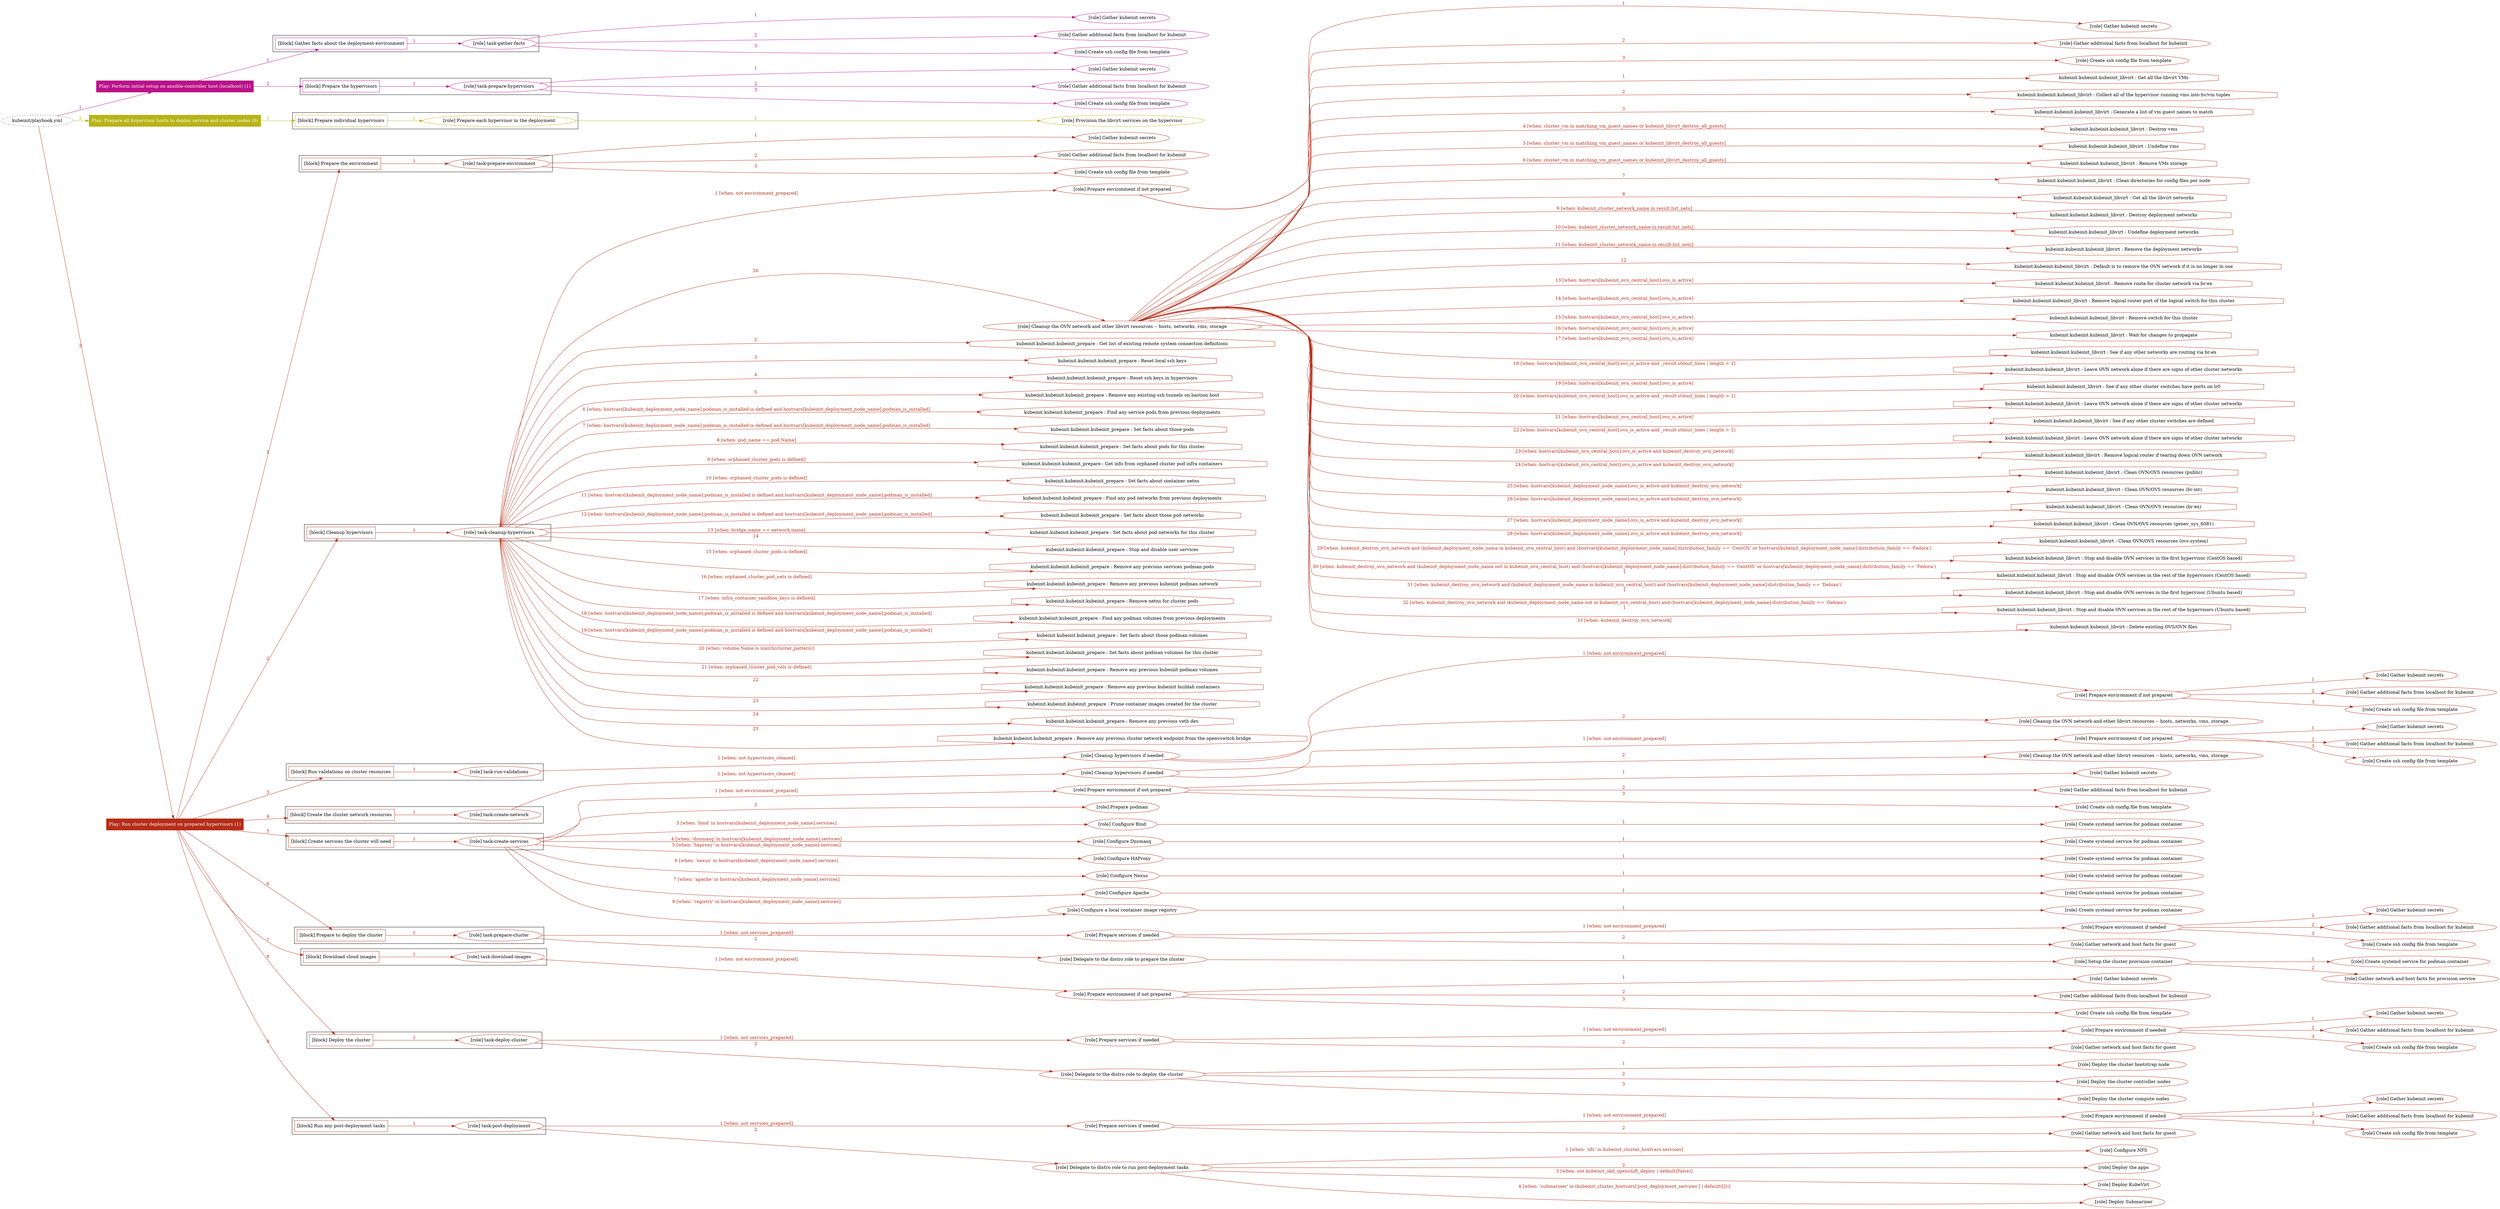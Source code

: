 digraph {
	graph [concentrate=true ordering=in rankdir=LR ratio=fill]
	edge [esep=5 sep=10]
	"kubeinit/playbook.yml" [id=root_node style=dotted]
	play_a34086d4 [label="Play: Perform initial setup on ansible-controller host (localhost) (1)" color="#ba1289" fontcolor="#ffffff" id=play_a34086d4 shape=box style=filled tooltip=localhost]
	"kubeinit/playbook.yml" -> play_a34086d4 [label="1 " color="#ba1289" fontcolor="#ba1289" id=edge_d0d20294 labeltooltip="1 " tooltip="1 "]
	subgraph "Gather kubeinit secrets" {
		role_65311e92 [label="[role] Gather kubeinit secrets" color="#ba1289" id=role_65311e92 tooltip="Gather kubeinit secrets"]
	}
	subgraph "Gather additional facts from localhost for kubeinit" {
		role_d181a6ad [label="[role] Gather additional facts from localhost for kubeinit" color="#ba1289" id=role_d181a6ad tooltip="Gather additional facts from localhost for kubeinit"]
	}
	subgraph "Create ssh config file from template" {
		role_0da4c666 [label="[role] Create ssh config file from template" color="#ba1289" id=role_0da4c666 tooltip="Create ssh config file from template"]
	}
	subgraph "task-gather-facts" {
		role_f8630141 [label="[role] task-gather-facts" color="#ba1289" id=role_f8630141 tooltip="task-gather-facts"]
		role_f8630141 -> role_65311e92 [label="1 " color="#ba1289" fontcolor="#ba1289" id=edge_1db057be labeltooltip="1 " tooltip="1 "]
		role_f8630141 -> role_d181a6ad [label="2 " color="#ba1289" fontcolor="#ba1289" id=edge_da54f575 labeltooltip="2 " tooltip="2 "]
		role_f8630141 -> role_0da4c666 [label="3 " color="#ba1289" fontcolor="#ba1289" id=edge_ba89d28e labeltooltip="3 " tooltip="3 "]
	}
	subgraph "Gather kubeinit secrets" {
		role_653e25a4 [label="[role] Gather kubeinit secrets" color="#ba1289" id=role_653e25a4 tooltip="Gather kubeinit secrets"]
	}
	subgraph "Gather additional facts from localhost for kubeinit" {
		role_9ef278d8 [label="[role] Gather additional facts from localhost for kubeinit" color="#ba1289" id=role_9ef278d8 tooltip="Gather additional facts from localhost for kubeinit"]
	}
	subgraph "Create ssh config file from template" {
		role_6e16f779 [label="[role] Create ssh config file from template" color="#ba1289" id=role_6e16f779 tooltip="Create ssh config file from template"]
	}
	subgraph "task-prepare-hypervisors" {
		role_fbaf1563 [label="[role] task-prepare-hypervisors" color="#ba1289" id=role_fbaf1563 tooltip="task-prepare-hypervisors"]
		role_fbaf1563 -> role_653e25a4 [label="1 " color="#ba1289" fontcolor="#ba1289" id=edge_4ef06548 labeltooltip="1 " tooltip="1 "]
		role_fbaf1563 -> role_9ef278d8 [label="2 " color="#ba1289" fontcolor="#ba1289" id=edge_d0bbdb93 labeltooltip="2 " tooltip="2 "]
		role_fbaf1563 -> role_6e16f779 [label="3 " color="#ba1289" fontcolor="#ba1289" id=edge_03e25d39 labeltooltip="3 " tooltip="3 "]
	}
	subgraph "Play: Perform initial setup on ansible-controller host (localhost) (1)" {
		play_a34086d4 -> block_82930d67 [label=1 color="#ba1289" fontcolor="#ba1289" id=edge_8c9b91c0 labeltooltip=1 tooltip=1]
		subgraph cluster_block_82930d67 {
			block_82930d67 [label="[block] Gather facts about the deployment environment" color="#ba1289" id=block_82930d67 labeltooltip="Gather facts about the deployment environment" shape=box tooltip="Gather facts about the deployment environment"]
			block_82930d67 -> role_f8630141 [label="1 " color="#ba1289" fontcolor="#ba1289" id=edge_6c49b1b9 labeltooltip="1 " tooltip="1 "]
		}
		play_a34086d4 -> block_afd4a39c [label=2 color="#ba1289" fontcolor="#ba1289" id=edge_540c6e57 labeltooltip=2 tooltip=2]
		subgraph cluster_block_afd4a39c {
			block_afd4a39c [label="[block] Prepare the hypervisors" color="#ba1289" id=block_afd4a39c labeltooltip="Prepare the hypervisors" shape=box tooltip="Prepare the hypervisors"]
			block_afd4a39c -> role_fbaf1563 [label="1 " color="#ba1289" fontcolor="#ba1289" id=edge_2f808591 labeltooltip="1 " tooltip="1 "]
		}
	}
	play_c97300a4 [label="Play: Prepare all hypervisor hosts to deploy service and cluster nodes (0)" color="#b6b416" fontcolor="#ffffff" id=play_c97300a4 shape=box style=filled tooltip="Play: Prepare all hypervisor hosts to deploy service and cluster nodes (0)"]
	"kubeinit/playbook.yml" -> play_c97300a4 [label="2 " color="#b6b416" fontcolor="#b6b416" id=edge_751b9291 labeltooltip="2 " tooltip="2 "]
	subgraph "Provision the libvirt services on the hypervisor" {
		role_337a2a98 [label="[role] Provision the libvirt services on the hypervisor" color="#b6b416" id=role_337a2a98 tooltip="Provision the libvirt services on the hypervisor"]
	}
	subgraph "Prepare each hypervisor in the deployment" {
		role_27cc7a54 [label="[role] Prepare each hypervisor in the deployment" color="#b6b416" id=role_27cc7a54 tooltip="Prepare each hypervisor in the deployment"]
		role_27cc7a54 -> role_337a2a98 [label="1 " color="#b6b416" fontcolor="#b6b416" id=edge_3395feef labeltooltip="1 " tooltip="1 "]
	}
	subgraph "Play: Prepare all hypervisor hosts to deploy service and cluster nodes (0)" {
		play_c97300a4 -> block_e2993540 [label=1 color="#b6b416" fontcolor="#b6b416" id=edge_5b821dea labeltooltip=1 tooltip=1]
		subgraph cluster_block_e2993540 {
			block_e2993540 [label="[block] Prepare individual hypervisors" color="#b6b416" id=block_e2993540 labeltooltip="Prepare individual hypervisors" shape=box tooltip="Prepare individual hypervisors"]
			block_e2993540 -> role_27cc7a54 [label="1 " color="#b6b416" fontcolor="#b6b416" id=edge_67dda4ee labeltooltip="1 " tooltip="1 "]
		}
	}
	play_e391eefb [label="Play: Run cluster deployment on prepared hypervisors (1)" color="#b52c17" fontcolor="#ffffff" id=play_e391eefb shape=box style=filled tooltip=localhost]
	"kubeinit/playbook.yml" -> play_e391eefb [label="3 " color="#b52c17" fontcolor="#b52c17" id=edge_3dbee4bc labeltooltip="3 " tooltip="3 "]
	subgraph "Gather kubeinit secrets" {
		role_8f3523ef [label="[role] Gather kubeinit secrets" color="#b52c17" id=role_8f3523ef tooltip="Gather kubeinit secrets"]
	}
	subgraph "Gather additional facts from localhost for kubeinit" {
		role_31d4f28a [label="[role] Gather additional facts from localhost for kubeinit" color="#b52c17" id=role_31d4f28a tooltip="Gather additional facts from localhost for kubeinit"]
	}
	subgraph "Create ssh config file from template" {
		role_910010c8 [label="[role] Create ssh config file from template" color="#b52c17" id=role_910010c8 tooltip="Create ssh config file from template"]
	}
	subgraph "task-prepare-environment" {
		role_3769d795 [label="[role] task-prepare-environment" color="#b52c17" id=role_3769d795 tooltip="task-prepare-environment"]
		role_3769d795 -> role_8f3523ef [label="1 " color="#b52c17" fontcolor="#b52c17" id=edge_d4e89cf4 labeltooltip="1 " tooltip="1 "]
		role_3769d795 -> role_31d4f28a [label="2 " color="#b52c17" fontcolor="#b52c17" id=edge_b5d3b4cd labeltooltip="2 " tooltip="2 "]
		role_3769d795 -> role_910010c8 [label="3 " color="#b52c17" fontcolor="#b52c17" id=edge_6f661daa labeltooltip="3 " tooltip="3 "]
	}
	subgraph "Gather kubeinit secrets" {
		role_2ef175a9 [label="[role] Gather kubeinit secrets" color="#b52c17" id=role_2ef175a9 tooltip="Gather kubeinit secrets"]
	}
	subgraph "Gather additional facts from localhost for kubeinit" {
		role_bc46852f [label="[role] Gather additional facts from localhost for kubeinit" color="#b52c17" id=role_bc46852f tooltip="Gather additional facts from localhost for kubeinit"]
	}
	subgraph "Create ssh config file from template" {
		role_65e18b1d [label="[role] Create ssh config file from template" color="#b52c17" id=role_65e18b1d tooltip="Create ssh config file from template"]
	}
	subgraph "Prepare environment if not prepared" {
		role_f351208d [label="[role] Prepare environment if not prepared" color="#b52c17" id=role_f351208d tooltip="Prepare environment if not prepared"]
		role_f351208d -> role_2ef175a9 [label="1 " color="#b52c17" fontcolor="#b52c17" id=edge_cf21eb63 labeltooltip="1 " tooltip="1 "]
		role_f351208d -> role_bc46852f [label="2 " color="#b52c17" fontcolor="#b52c17" id=edge_2ddc75c6 labeltooltip="2 " tooltip="2 "]
		role_f351208d -> role_65e18b1d [label="3 " color="#b52c17" fontcolor="#b52c17" id=edge_6570423d labeltooltip="3 " tooltip="3 "]
	}
	subgraph "Cleanup the OVN network and other libvirt resources -- hosts, networks, vms, storage" {
		role_26a7f8d5 [label="[role] Cleanup the OVN network and other libvirt resources -- hosts, networks, vms, storage" color="#b52c17" id=role_26a7f8d5 tooltip="Cleanup the OVN network and other libvirt resources -- hosts, networks, vms, storage"]
		task_1188e5cd [label="kubeinit.kubeinit.kubeinit_libvirt : Get all the libvirt VMs" color="#b52c17" id=task_1188e5cd shape=octagon tooltip="kubeinit.kubeinit.kubeinit_libvirt : Get all the libvirt VMs"]
		role_26a7f8d5 -> task_1188e5cd [label="1 " color="#b52c17" fontcolor="#b52c17" id=edge_e8369484 labeltooltip="1 " tooltip="1 "]
		task_d718cd67 [label="kubeinit.kubeinit.kubeinit_libvirt : Collect all of the hypervisor running vms into hv/vm tuples" color="#b52c17" id=task_d718cd67 shape=octagon tooltip="kubeinit.kubeinit.kubeinit_libvirt : Collect all of the hypervisor running vms into hv/vm tuples"]
		role_26a7f8d5 -> task_d718cd67 [label="2 " color="#b52c17" fontcolor="#b52c17" id=edge_0606d6bb labeltooltip="2 " tooltip="2 "]
		task_b90b53fe [label="kubeinit.kubeinit.kubeinit_libvirt : Generate a list of vm guest names to match" color="#b52c17" id=task_b90b53fe shape=octagon tooltip="kubeinit.kubeinit.kubeinit_libvirt : Generate a list of vm guest names to match"]
		role_26a7f8d5 -> task_b90b53fe [label="3 " color="#b52c17" fontcolor="#b52c17" id=edge_27053e29 labeltooltip="3 " tooltip="3 "]
		task_2f95ec07 [label="kubeinit.kubeinit.kubeinit_libvirt : Destroy vms" color="#b52c17" id=task_2f95ec07 shape=octagon tooltip="kubeinit.kubeinit.kubeinit_libvirt : Destroy vms"]
		role_26a7f8d5 -> task_2f95ec07 [label="4 [when: cluster_vm in matching_vm_guest_names or kubeinit_libvirt_destroy_all_guests]" color="#b52c17" fontcolor="#b52c17" id=edge_66a0196f labeltooltip="4 [when: cluster_vm in matching_vm_guest_names or kubeinit_libvirt_destroy_all_guests]" tooltip="4 [when: cluster_vm in matching_vm_guest_names or kubeinit_libvirt_destroy_all_guests]"]
		task_e5547ff9 [label="kubeinit.kubeinit.kubeinit_libvirt : Undefine vms" color="#b52c17" id=task_e5547ff9 shape=octagon tooltip="kubeinit.kubeinit.kubeinit_libvirt : Undefine vms"]
		role_26a7f8d5 -> task_e5547ff9 [label="5 [when: cluster_vm in matching_vm_guest_names or kubeinit_libvirt_destroy_all_guests]" color="#b52c17" fontcolor="#b52c17" id=edge_2537f398 labeltooltip="5 [when: cluster_vm in matching_vm_guest_names or kubeinit_libvirt_destroy_all_guests]" tooltip="5 [when: cluster_vm in matching_vm_guest_names or kubeinit_libvirt_destroy_all_guests]"]
		task_373f6e13 [label="kubeinit.kubeinit.kubeinit_libvirt : Remove VMs storage" color="#b52c17" id=task_373f6e13 shape=octagon tooltip="kubeinit.kubeinit.kubeinit_libvirt : Remove VMs storage"]
		role_26a7f8d5 -> task_373f6e13 [label="6 [when: cluster_vm in matching_vm_guest_names or kubeinit_libvirt_destroy_all_guests]" color="#b52c17" fontcolor="#b52c17" id=edge_94c0d602 labeltooltip="6 [when: cluster_vm in matching_vm_guest_names or kubeinit_libvirt_destroy_all_guests]" tooltip="6 [when: cluster_vm in matching_vm_guest_names or kubeinit_libvirt_destroy_all_guests]"]
		task_bac1971e [label="kubeinit.kubeinit.kubeinit_libvirt : Clean directories for config files per node" color="#b52c17" id=task_bac1971e shape=octagon tooltip="kubeinit.kubeinit.kubeinit_libvirt : Clean directories for config files per node"]
		role_26a7f8d5 -> task_bac1971e [label="7 " color="#b52c17" fontcolor="#b52c17" id=edge_c7f3b791 labeltooltip="7 " tooltip="7 "]
		task_607424ea [label="kubeinit.kubeinit.kubeinit_libvirt : Get all the libvirt networks" color="#b52c17" id=task_607424ea shape=octagon tooltip="kubeinit.kubeinit.kubeinit_libvirt : Get all the libvirt networks"]
		role_26a7f8d5 -> task_607424ea [label="8 " color="#b52c17" fontcolor="#b52c17" id=edge_5313d6ec labeltooltip="8 " tooltip="8 "]
		task_edcdfd74 [label="kubeinit.kubeinit.kubeinit_libvirt : Destroy deployment networks" color="#b52c17" id=task_edcdfd74 shape=octagon tooltip="kubeinit.kubeinit.kubeinit_libvirt : Destroy deployment networks"]
		role_26a7f8d5 -> task_edcdfd74 [label="9 [when: kubeinit_cluster_network_name in result.list_nets]" color="#b52c17" fontcolor="#b52c17" id=edge_c97d7e9d labeltooltip="9 [when: kubeinit_cluster_network_name in result.list_nets]" tooltip="9 [when: kubeinit_cluster_network_name in result.list_nets]"]
		task_1b7acd8e [label="kubeinit.kubeinit.kubeinit_libvirt : Undefine deployment networks" color="#b52c17" id=task_1b7acd8e shape=octagon tooltip="kubeinit.kubeinit.kubeinit_libvirt : Undefine deployment networks"]
		role_26a7f8d5 -> task_1b7acd8e [label="10 [when: kubeinit_cluster_network_name in result.list_nets]" color="#b52c17" fontcolor="#b52c17" id=edge_e0a70288 labeltooltip="10 [when: kubeinit_cluster_network_name in result.list_nets]" tooltip="10 [when: kubeinit_cluster_network_name in result.list_nets]"]
		task_8858702e [label="kubeinit.kubeinit.kubeinit_libvirt : Remove the deployment networks" color="#b52c17" id=task_8858702e shape=octagon tooltip="kubeinit.kubeinit.kubeinit_libvirt : Remove the deployment networks"]
		role_26a7f8d5 -> task_8858702e [label="11 [when: kubeinit_cluster_network_name in result.list_nets]" color="#b52c17" fontcolor="#b52c17" id=edge_5deefd76 labeltooltip="11 [when: kubeinit_cluster_network_name in result.list_nets]" tooltip="11 [when: kubeinit_cluster_network_name in result.list_nets]"]
		task_e2e438f7 [label="kubeinit.kubeinit.kubeinit_libvirt : Default is to remove the OVN network if it is no longer in use" color="#b52c17" id=task_e2e438f7 shape=octagon tooltip="kubeinit.kubeinit.kubeinit_libvirt : Default is to remove the OVN network if it is no longer in use"]
		role_26a7f8d5 -> task_e2e438f7 [label="12 " color="#b52c17" fontcolor="#b52c17" id=edge_8726c40f labeltooltip="12 " tooltip="12 "]
		task_78414fd9 [label="kubeinit.kubeinit.kubeinit_libvirt : Remove route for cluster network via br-ex" color="#b52c17" id=task_78414fd9 shape=octagon tooltip="kubeinit.kubeinit.kubeinit_libvirt : Remove route for cluster network via br-ex"]
		role_26a7f8d5 -> task_78414fd9 [label="13 [when: hostvars[kubeinit_ovn_central_host].ovs_is_active]" color="#b52c17" fontcolor="#b52c17" id=edge_eadef6c0 labeltooltip="13 [when: hostvars[kubeinit_ovn_central_host].ovs_is_active]" tooltip="13 [when: hostvars[kubeinit_ovn_central_host].ovs_is_active]"]
		task_64266bc8 [label="kubeinit.kubeinit.kubeinit_libvirt : Remove logical router port of the logical switch for this cluster" color="#b52c17" id=task_64266bc8 shape=octagon tooltip="kubeinit.kubeinit.kubeinit_libvirt : Remove logical router port of the logical switch for this cluster"]
		role_26a7f8d5 -> task_64266bc8 [label="14 [when: hostvars[kubeinit_ovn_central_host].ovs_is_active]" color="#b52c17" fontcolor="#b52c17" id=edge_a54cf268 labeltooltip="14 [when: hostvars[kubeinit_ovn_central_host].ovs_is_active]" tooltip="14 [when: hostvars[kubeinit_ovn_central_host].ovs_is_active]"]
		task_ccedd867 [label="kubeinit.kubeinit.kubeinit_libvirt : Remove switch for this cluster" color="#b52c17" id=task_ccedd867 shape=octagon tooltip="kubeinit.kubeinit.kubeinit_libvirt : Remove switch for this cluster"]
		role_26a7f8d5 -> task_ccedd867 [label="15 [when: hostvars[kubeinit_ovn_central_host].ovs_is_active]" color="#b52c17" fontcolor="#b52c17" id=edge_7f5461b7 labeltooltip="15 [when: hostvars[kubeinit_ovn_central_host].ovs_is_active]" tooltip="15 [when: hostvars[kubeinit_ovn_central_host].ovs_is_active]"]
		task_87648375 [label="kubeinit.kubeinit.kubeinit_libvirt : Wait for changes to propagate" color="#b52c17" id=task_87648375 shape=octagon tooltip="kubeinit.kubeinit.kubeinit_libvirt : Wait for changes to propagate"]
		role_26a7f8d5 -> task_87648375 [label="16 [when: hostvars[kubeinit_ovn_central_host].ovs_is_active]" color="#b52c17" fontcolor="#b52c17" id=edge_60720e61 labeltooltip="16 [when: hostvars[kubeinit_ovn_central_host].ovs_is_active]" tooltip="16 [when: hostvars[kubeinit_ovn_central_host].ovs_is_active]"]
		task_c4bb73fb [label="kubeinit.kubeinit.kubeinit_libvirt : See if any other networks are routing via br-ex" color="#b52c17" id=task_c4bb73fb shape=octagon tooltip="kubeinit.kubeinit.kubeinit_libvirt : See if any other networks are routing via br-ex"]
		role_26a7f8d5 -> task_c4bb73fb [label="17 [when: hostvars[kubeinit_ovn_central_host].ovs_is_active]" color="#b52c17" fontcolor="#b52c17" id=edge_4a1355e5 labeltooltip="17 [when: hostvars[kubeinit_ovn_central_host].ovs_is_active]" tooltip="17 [when: hostvars[kubeinit_ovn_central_host].ovs_is_active]"]
		task_df6313ef [label="kubeinit.kubeinit.kubeinit_libvirt : Leave OVN network alone if there are signs of other cluster networks" color="#b52c17" id=task_df6313ef shape=octagon tooltip="kubeinit.kubeinit.kubeinit_libvirt : Leave OVN network alone if there are signs of other cluster networks"]
		role_26a7f8d5 -> task_df6313ef [label="18 [when: hostvars[kubeinit_ovn_central_host].ovs_is_active and _result.stdout_lines | length > 1]" color="#b52c17" fontcolor="#b52c17" id=edge_1fab58f2 labeltooltip="18 [when: hostvars[kubeinit_ovn_central_host].ovs_is_active and _result.stdout_lines | length > 1]" tooltip="18 [when: hostvars[kubeinit_ovn_central_host].ovs_is_active and _result.stdout_lines | length > 1]"]
		task_bd118cf3 [label="kubeinit.kubeinit.kubeinit_libvirt : See if any other cluster switches have ports on lr0" color="#b52c17" id=task_bd118cf3 shape=octagon tooltip="kubeinit.kubeinit.kubeinit_libvirt : See if any other cluster switches have ports on lr0"]
		role_26a7f8d5 -> task_bd118cf3 [label="19 [when: hostvars[kubeinit_ovn_central_host].ovs_is_active]" color="#b52c17" fontcolor="#b52c17" id=edge_a98d480e labeltooltip="19 [when: hostvars[kubeinit_ovn_central_host].ovs_is_active]" tooltip="19 [when: hostvars[kubeinit_ovn_central_host].ovs_is_active]"]
		task_e6cfb38d [label="kubeinit.kubeinit.kubeinit_libvirt : Leave OVN network alone if there are signs of other cluster networks" color="#b52c17" id=task_e6cfb38d shape=octagon tooltip="kubeinit.kubeinit.kubeinit_libvirt : Leave OVN network alone if there are signs of other cluster networks"]
		role_26a7f8d5 -> task_e6cfb38d [label="20 [when: hostvars[kubeinit_ovn_central_host].ovs_is_active and _result.stdout_lines | length > 1]" color="#b52c17" fontcolor="#b52c17" id=edge_721d1498 labeltooltip="20 [when: hostvars[kubeinit_ovn_central_host].ovs_is_active and _result.stdout_lines | length > 1]" tooltip="20 [when: hostvars[kubeinit_ovn_central_host].ovs_is_active and _result.stdout_lines | length > 1]"]
		task_6343d9d8 [label="kubeinit.kubeinit.kubeinit_libvirt : See if any other cluster switches are defined" color="#b52c17" id=task_6343d9d8 shape=octagon tooltip="kubeinit.kubeinit.kubeinit_libvirt : See if any other cluster switches are defined"]
		role_26a7f8d5 -> task_6343d9d8 [label="21 [when: hostvars[kubeinit_ovn_central_host].ovs_is_active]" color="#b52c17" fontcolor="#b52c17" id=edge_1193955d labeltooltip="21 [when: hostvars[kubeinit_ovn_central_host].ovs_is_active]" tooltip="21 [when: hostvars[kubeinit_ovn_central_host].ovs_is_active]"]
		task_3433fe97 [label="kubeinit.kubeinit.kubeinit_libvirt : Leave OVN network alone if there are signs of other cluster networks" color="#b52c17" id=task_3433fe97 shape=octagon tooltip="kubeinit.kubeinit.kubeinit_libvirt : Leave OVN network alone if there are signs of other cluster networks"]
		role_26a7f8d5 -> task_3433fe97 [label="22 [when: hostvars[kubeinit_ovn_central_host].ovs_is_active and _result.stdout_lines | length > 1]" color="#b52c17" fontcolor="#b52c17" id=edge_45338516 labeltooltip="22 [when: hostvars[kubeinit_ovn_central_host].ovs_is_active and _result.stdout_lines | length > 1]" tooltip="22 [when: hostvars[kubeinit_ovn_central_host].ovs_is_active and _result.stdout_lines | length > 1]"]
		task_84af4212 [label="kubeinit.kubeinit.kubeinit_libvirt : Remove logical router if tearing down OVN network" color="#b52c17" id=task_84af4212 shape=octagon tooltip="kubeinit.kubeinit.kubeinit_libvirt : Remove logical router if tearing down OVN network"]
		role_26a7f8d5 -> task_84af4212 [label="23 [when: hostvars[kubeinit_ovn_central_host].ovs_is_active and kubeinit_destroy_ovn_network]" color="#b52c17" fontcolor="#b52c17" id=edge_d49a6abb labeltooltip="23 [when: hostvars[kubeinit_ovn_central_host].ovs_is_active and kubeinit_destroy_ovn_network]" tooltip="23 [when: hostvars[kubeinit_ovn_central_host].ovs_is_active and kubeinit_destroy_ovn_network]"]
		task_6b3d9a18 [label="kubeinit.kubeinit.kubeinit_libvirt : Clean OVN/OVS resources (public)" color="#b52c17" id=task_6b3d9a18 shape=octagon tooltip="kubeinit.kubeinit.kubeinit_libvirt : Clean OVN/OVS resources (public)"]
		role_26a7f8d5 -> task_6b3d9a18 [label="24 [when: hostvars[kubeinit_ovn_central_host].ovs_is_active and kubeinit_destroy_ovn_network]" color="#b52c17" fontcolor="#b52c17" id=edge_bdc84885 labeltooltip="24 [when: hostvars[kubeinit_ovn_central_host].ovs_is_active and kubeinit_destroy_ovn_network]" tooltip="24 [when: hostvars[kubeinit_ovn_central_host].ovs_is_active and kubeinit_destroy_ovn_network]"]
		task_b1c28dd6 [label="kubeinit.kubeinit.kubeinit_libvirt : Clean OVN/OVS resources (br-int)" color="#b52c17" id=task_b1c28dd6 shape=octagon tooltip="kubeinit.kubeinit.kubeinit_libvirt : Clean OVN/OVS resources (br-int)"]
		role_26a7f8d5 -> task_b1c28dd6 [label="25 [when: hostvars[kubeinit_deployment_node_name].ovs_is_active and kubeinit_destroy_ovn_network]" color="#b52c17" fontcolor="#b52c17" id=edge_c9b1dfd2 labeltooltip="25 [when: hostvars[kubeinit_deployment_node_name].ovs_is_active and kubeinit_destroy_ovn_network]" tooltip="25 [when: hostvars[kubeinit_deployment_node_name].ovs_is_active and kubeinit_destroy_ovn_network]"]
		task_1d093d0c [label="kubeinit.kubeinit.kubeinit_libvirt : Clean OVN/OVS resources (br-ex)" color="#b52c17" id=task_1d093d0c shape=octagon tooltip="kubeinit.kubeinit.kubeinit_libvirt : Clean OVN/OVS resources (br-ex)"]
		role_26a7f8d5 -> task_1d093d0c [label="26 [when: hostvars[kubeinit_deployment_node_name].ovs_is_active and kubeinit_destroy_ovn_network]" color="#b52c17" fontcolor="#b52c17" id=edge_753612b0 labeltooltip="26 [when: hostvars[kubeinit_deployment_node_name].ovs_is_active and kubeinit_destroy_ovn_network]" tooltip="26 [when: hostvars[kubeinit_deployment_node_name].ovs_is_active and kubeinit_destroy_ovn_network]"]
		task_48331fcb [label="kubeinit.kubeinit.kubeinit_libvirt : Clean OVN/OVS resources (genev_sys_6081)" color="#b52c17" id=task_48331fcb shape=octagon tooltip="kubeinit.kubeinit.kubeinit_libvirt : Clean OVN/OVS resources (genev_sys_6081)"]
		role_26a7f8d5 -> task_48331fcb [label="27 [when: hostvars[kubeinit_deployment_node_name].ovs_is_active and kubeinit_destroy_ovn_network]" color="#b52c17" fontcolor="#b52c17" id=edge_65a45762 labeltooltip="27 [when: hostvars[kubeinit_deployment_node_name].ovs_is_active and kubeinit_destroy_ovn_network]" tooltip="27 [when: hostvars[kubeinit_deployment_node_name].ovs_is_active and kubeinit_destroy_ovn_network]"]
		task_b3ac2d3d [label="kubeinit.kubeinit.kubeinit_libvirt : Clean OVN/OVS resources (ovs-system)" color="#b52c17" id=task_b3ac2d3d shape=octagon tooltip="kubeinit.kubeinit.kubeinit_libvirt : Clean OVN/OVS resources (ovs-system)"]
		role_26a7f8d5 -> task_b3ac2d3d [label="28 [when: hostvars[kubeinit_deployment_node_name].ovs_is_active and kubeinit_destroy_ovn_network]" color="#b52c17" fontcolor="#b52c17" id=edge_a8964d2f labeltooltip="28 [when: hostvars[kubeinit_deployment_node_name].ovs_is_active and kubeinit_destroy_ovn_network]" tooltip="28 [when: hostvars[kubeinit_deployment_node_name].ovs_is_active and kubeinit_destroy_ovn_network]"]
		task_a9334601 [label="kubeinit.kubeinit.kubeinit_libvirt : Stop and disable OVN services in the first hypervisor (CentOS based)" color="#b52c17" id=task_a9334601 shape=octagon tooltip="kubeinit.kubeinit.kubeinit_libvirt : Stop and disable OVN services in the first hypervisor (CentOS based)"]
		role_26a7f8d5 -> task_a9334601 [label="29 [when: kubeinit_destroy_ovn_network and (kubeinit_deployment_node_name in kubeinit_ovn_central_host) and (hostvars[kubeinit_deployment_node_name].distribution_family == 'CentOS' or hostvars[kubeinit_deployment_node_name].distribution_family == 'Fedora')
]" color="#b52c17" fontcolor="#b52c17" id=edge_ebe08964 labeltooltip="29 [when: kubeinit_destroy_ovn_network and (kubeinit_deployment_node_name in kubeinit_ovn_central_host) and (hostvars[kubeinit_deployment_node_name].distribution_family == 'CentOS' or hostvars[kubeinit_deployment_node_name].distribution_family == 'Fedora')
]" tooltip="29 [when: kubeinit_destroy_ovn_network and (kubeinit_deployment_node_name in kubeinit_ovn_central_host) and (hostvars[kubeinit_deployment_node_name].distribution_family == 'CentOS' or hostvars[kubeinit_deployment_node_name].distribution_family == 'Fedora')
]"]
		task_9ba74cc2 [label="kubeinit.kubeinit.kubeinit_libvirt : Stop and disable OVN services in the rest of the hypervisors (CentOS based)" color="#b52c17" id=task_9ba74cc2 shape=octagon tooltip="kubeinit.kubeinit.kubeinit_libvirt : Stop and disable OVN services in the rest of the hypervisors (CentOS based)"]
		role_26a7f8d5 -> task_9ba74cc2 [label="30 [when: kubeinit_destroy_ovn_network and (kubeinit_deployment_node_name not in kubeinit_ovn_central_host) and (hostvars[kubeinit_deployment_node_name].distribution_family == 'CentOS' or hostvars[kubeinit_deployment_node_name].distribution_family == 'Fedora')
]" color="#b52c17" fontcolor="#b52c17" id=edge_044ef26f labeltooltip="30 [when: kubeinit_destroy_ovn_network and (kubeinit_deployment_node_name not in kubeinit_ovn_central_host) and (hostvars[kubeinit_deployment_node_name].distribution_family == 'CentOS' or hostvars[kubeinit_deployment_node_name].distribution_family == 'Fedora')
]" tooltip="30 [when: kubeinit_destroy_ovn_network and (kubeinit_deployment_node_name not in kubeinit_ovn_central_host) and (hostvars[kubeinit_deployment_node_name].distribution_family == 'CentOS' or hostvars[kubeinit_deployment_node_name].distribution_family == 'Fedora')
]"]
		task_5ba2f777 [label="kubeinit.kubeinit.kubeinit_libvirt : Stop and disable OVN services in the first hypervisor (Ubuntu based)" color="#b52c17" id=task_5ba2f777 shape=octagon tooltip="kubeinit.kubeinit.kubeinit_libvirt : Stop and disable OVN services in the first hypervisor (Ubuntu based)"]
		role_26a7f8d5 -> task_5ba2f777 [label="31 [when: kubeinit_destroy_ovn_network and (kubeinit_deployment_node_name in kubeinit_ovn_central_host) and (hostvars[kubeinit_deployment_node_name].distribution_family == 'Debian')
]" color="#b52c17" fontcolor="#b52c17" id=edge_8010ba3c labeltooltip="31 [when: kubeinit_destroy_ovn_network and (kubeinit_deployment_node_name in kubeinit_ovn_central_host) and (hostvars[kubeinit_deployment_node_name].distribution_family == 'Debian')
]" tooltip="31 [when: kubeinit_destroy_ovn_network and (kubeinit_deployment_node_name in kubeinit_ovn_central_host) and (hostvars[kubeinit_deployment_node_name].distribution_family == 'Debian')
]"]
		task_cd45427d [label="kubeinit.kubeinit.kubeinit_libvirt : Stop and disable OVN services in the rest of the hypervisors (Ubuntu based)" color="#b52c17" id=task_cd45427d shape=octagon tooltip="kubeinit.kubeinit.kubeinit_libvirt : Stop and disable OVN services in the rest of the hypervisors (Ubuntu based)"]
		role_26a7f8d5 -> task_cd45427d [label="32 [when: kubeinit_destroy_ovn_network and (kubeinit_deployment_node_name not in kubeinit_ovn_central_host) and (hostvars[kubeinit_deployment_node_name].distribution_family == 'Debian')
]" color="#b52c17" fontcolor="#b52c17" id=edge_dacd918e labeltooltip="32 [when: kubeinit_destroy_ovn_network and (kubeinit_deployment_node_name not in kubeinit_ovn_central_host) and (hostvars[kubeinit_deployment_node_name].distribution_family == 'Debian')
]" tooltip="32 [when: kubeinit_destroy_ovn_network and (kubeinit_deployment_node_name not in kubeinit_ovn_central_host) and (hostvars[kubeinit_deployment_node_name].distribution_family == 'Debian')
]"]
		task_3066807e [label="kubeinit.kubeinit.kubeinit_libvirt : Delete existing OVS/OVN files" color="#b52c17" id=task_3066807e shape=octagon tooltip="kubeinit.kubeinit.kubeinit_libvirt : Delete existing OVS/OVN files"]
		role_26a7f8d5 -> task_3066807e [label="33 [when: kubeinit_destroy_ovn_network]" color="#b52c17" fontcolor="#b52c17" id=edge_0cb058ff labeltooltip="33 [when: kubeinit_destroy_ovn_network]" tooltip="33 [when: kubeinit_destroy_ovn_network]"]
	}
	subgraph "task-cleanup-hypervisors" {
		role_4a0cae91 [label="[role] task-cleanup-hypervisors" color="#b52c17" id=role_4a0cae91 tooltip="task-cleanup-hypervisors"]
		role_4a0cae91 -> role_f351208d [label="1 [when: not environment_prepared]" color="#b52c17" fontcolor="#b52c17" id=edge_0eef3043 labeltooltip="1 [when: not environment_prepared]" tooltip="1 [when: not environment_prepared]"]
		task_5dc14c5c [label="kubeinit.kubeinit.kubeinit_prepare : Get list of existing remote system connection definitions" color="#b52c17" id=task_5dc14c5c shape=octagon tooltip="kubeinit.kubeinit.kubeinit_prepare : Get list of existing remote system connection definitions"]
		role_4a0cae91 -> task_5dc14c5c [label="2 " color="#b52c17" fontcolor="#b52c17" id=edge_c4b2b321 labeltooltip="2 " tooltip="2 "]
		task_b4c9d155 [label="kubeinit.kubeinit.kubeinit_prepare : Reset local ssh keys" color="#b52c17" id=task_b4c9d155 shape=octagon tooltip="kubeinit.kubeinit.kubeinit_prepare : Reset local ssh keys"]
		role_4a0cae91 -> task_b4c9d155 [label="3 " color="#b52c17" fontcolor="#b52c17" id=edge_584865e5 labeltooltip="3 " tooltip="3 "]
		task_b551e3de [label="kubeinit.kubeinit.kubeinit_prepare : Reset ssh keys in hypervisors" color="#b52c17" id=task_b551e3de shape=octagon tooltip="kubeinit.kubeinit.kubeinit_prepare : Reset ssh keys in hypervisors"]
		role_4a0cae91 -> task_b551e3de [label="4 " color="#b52c17" fontcolor="#b52c17" id=edge_afb321e4 labeltooltip="4 " tooltip="4 "]
		task_3ed93ee4 [label="kubeinit.kubeinit.kubeinit_prepare : Remove any existing ssh tunnels on bastion host" color="#b52c17" id=task_3ed93ee4 shape=octagon tooltip="kubeinit.kubeinit.kubeinit_prepare : Remove any existing ssh tunnels on bastion host"]
		role_4a0cae91 -> task_3ed93ee4 [label="5 " color="#b52c17" fontcolor="#b52c17" id=edge_64043d10 labeltooltip="5 " tooltip="5 "]
		task_d2c1cd25 [label="kubeinit.kubeinit.kubeinit_prepare : Find any service pods from previous deployments" color="#b52c17" id=task_d2c1cd25 shape=octagon tooltip="kubeinit.kubeinit.kubeinit_prepare : Find any service pods from previous deployments"]
		role_4a0cae91 -> task_d2c1cd25 [label="6 [when: hostvars[kubeinit_deployment_node_name].podman_is_installed is defined and hostvars[kubeinit_deployment_node_name].podman_is_installed]" color="#b52c17" fontcolor="#b52c17" id=edge_f2ea4166 labeltooltip="6 [when: hostvars[kubeinit_deployment_node_name].podman_is_installed is defined and hostvars[kubeinit_deployment_node_name].podman_is_installed]" tooltip="6 [when: hostvars[kubeinit_deployment_node_name].podman_is_installed is defined and hostvars[kubeinit_deployment_node_name].podman_is_installed]"]
		task_1a36a1ab [label="kubeinit.kubeinit.kubeinit_prepare : Set facts about those pods" color="#b52c17" id=task_1a36a1ab shape=octagon tooltip="kubeinit.kubeinit.kubeinit_prepare : Set facts about those pods"]
		role_4a0cae91 -> task_1a36a1ab [label="7 [when: hostvars[kubeinit_deployment_node_name].podman_is_installed is defined and hostvars[kubeinit_deployment_node_name].podman_is_installed]" color="#b52c17" fontcolor="#b52c17" id=edge_c748b118 labeltooltip="7 [when: hostvars[kubeinit_deployment_node_name].podman_is_installed is defined and hostvars[kubeinit_deployment_node_name].podman_is_installed]" tooltip="7 [when: hostvars[kubeinit_deployment_node_name].podman_is_installed is defined and hostvars[kubeinit_deployment_node_name].podman_is_installed]"]
		task_02a35706 [label="kubeinit.kubeinit.kubeinit_prepare : Set facts about pods for this cluster" color="#b52c17" id=task_02a35706 shape=octagon tooltip="kubeinit.kubeinit.kubeinit_prepare : Set facts about pods for this cluster"]
		role_4a0cae91 -> task_02a35706 [label="8 [when: pod_name == pod.Name]" color="#b52c17" fontcolor="#b52c17" id=edge_3e128d3b labeltooltip="8 [when: pod_name == pod.Name]" tooltip="8 [when: pod_name == pod.Name]"]
		task_5eb1407f [label="kubeinit.kubeinit.kubeinit_prepare : Get info from orphaned cluster pod infra containers" color="#b52c17" id=task_5eb1407f shape=octagon tooltip="kubeinit.kubeinit.kubeinit_prepare : Get info from orphaned cluster pod infra containers"]
		role_4a0cae91 -> task_5eb1407f [label="9 [when: orphaned_cluster_pods is defined]" color="#b52c17" fontcolor="#b52c17" id=edge_2c1663c3 labeltooltip="9 [when: orphaned_cluster_pods is defined]" tooltip="9 [when: orphaned_cluster_pods is defined]"]
		task_70a0f6c0 [label="kubeinit.kubeinit.kubeinit_prepare : Set facts about container netns" color="#b52c17" id=task_70a0f6c0 shape=octagon tooltip="kubeinit.kubeinit.kubeinit_prepare : Set facts about container netns"]
		role_4a0cae91 -> task_70a0f6c0 [label="10 [when: orphaned_cluster_pods is defined]" color="#b52c17" fontcolor="#b52c17" id=edge_130fe847 labeltooltip="10 [when: orphaned_cluster_pods is defined]" tooltip="10 [when: orphaned_cluster_pods is defined]"]
		task_faa4dbb0 [label="kubeinit.kubeinit.kubeinit_prepare : Find any pod networks from previous deployments" color="#b52c17" id=task_faa4dbb0 shape=octagon tooltip="kubeinit.kubeinit.kubeinit_prepare : Find any pod networks from previous deployments"]
		role_4a0cae91 -> task_faa4dbb0 [label="11 [when: hostvars[kubeinit_deployment_node_name].podman_is_installed is defined and hostvars[kubeinit_deployment_node_name].podman_is_installed]" color="#b52c17" fontcolor="#b52c17" id=edge_fb7e0cb0 labeltooltip="11 [when: hostvars[kubeinit_deployment_node_name].podman_is_installed is defined and hostvars[kubeinit_deployment_node_name].podman_is_installed]" tooltip="11 [when: hostvars[kubeinit_deployment_node_name].podman_is_installed is defined and hostvars[kubeinit_deployment_node_name].podman_is_installed]"]
		task_23ea959a [label="kubeinit.kubeinit.kubeinit_prepare : Set facts about those pod networks" color="#b52c17" id=task_23ea959a shape=octagon tooltip="kubeinit.kubeinit.kubeinit_prepare : Set facts about those pod networks"]
		role_4a0cae91 -> task_23ea959a [label="12 [when: hostvars[kubeinit_deployment_node_name].podman_is_installed is defined and hostvars[kubeinit_deployment_node_name].podman_is_installed]" color="#b52c17" fontcolor="#b52c17" id=edge_78e173a3 labeltooltip="12 [when: hostvars[kubeinit_deployment_node_name].podman_is_installed is defined and hostvars[kubeinit_deployment_node_name].podman_is_installed]" tooltip="12 [when: hostvars[kubeinit_deployment_node_name].podman_is_installed is defined and hostvars[kubeinit_deployment_node_name].podman_is_installed]"]
		task_365ff0e4 [label="kubeinit.kubeinit.kubeinit_prepare : Set facts about pod networks for this cluster" color="#b52c17" id=task_365ff0e4 shape=octagon tooltip="kubeinit.kubeinit.kubeinit_prepare : Set facts about pod networks for this cluster"]
		role_4a0cae91 -> task_365ff0e4 [label="13 [when: bridge_name == network.name]" color="#b52c17" fontcolor="#b52c17" id=edge_c62d14fb labeltooltip="13 [when: bridge_name == network.name]" tooltip="13 [when: bridge_name == network.name]"]
		task_2748e2fd [label="kubeinit.kubeinit.kubeinit_prepare : Stop and disable user services" color="#b52c17" id=task_2748e2fd shape=octagon tooltip="kubeinit.kubeinit.kubeinit_prepare : Stop and disable user services"]
		role_4a0cae91 -> task_2748e2fd [label="14 " color="#b52c17" fontcolor="#b52c17" id=edge_90bf835e labeltooltip="14 " tooltip="14 "]
		task_f34986a6 [label="kubeinit.kubeinit.kubeinit_prepare : Remove any previous services podman pods" color="#b52c17" id=task_f34986a6 shape=octagon tooltip="kubeinit.kubeinit.kubeinit_prepare : Remove any previous services podman pods"]
		role_4a0cae91 -> task_f34986a6 [label="15 [when: orphaned_cluster_pods is defined]" color="#b52c17" fontcolor="#b52c17" id=edge_e13f7dd7 labeltooltip="15 [when: orphaned_cluster_pods is defined]" tooltip="15 [when: orphaned_cluster_pods is defined]"]
		task_bd91d30c [label="kubeinit.kubeinit.kubeinit_prepare : Remove any previous kubeinit podman network" color="#b52c17" id=task_bd91d30c shape=octagon tooltip="kubeinit.kubeinit.kubeinit_prepare : Remove any previous kubeinit podman network"]
		role_4a0cae91 -> task_bd91d30c [label="16 [when: orphaned_cluster_pod_nets is defined]" color="#b52c17" fontcolor="#b52c17" id=edge_4a8d4d2c labeltooltip="16 [when: orphaned_cluster_pod_nets is defined]" tooltip="16 [when: orphaned_cluster_pod_nets is defined]"]
		task_f87c93df [label="kubeinit.kubeinit.kubeinit_prepare : Remove netns for cluster pods" color="#b52c17" id=task_f87c93df shape=octagon tooltip="kubeinit.kubeinit.kubeinit_prepare : Remove netns for cluster pods"]
		role_4a0cae91 -> task_f87c93df [label="17 [when: infra_container_sandbox_keys is defined]" color="#b52c17" fontcolor="#b52c17" id=edge_e5ac6daa labeltooltip="17 [when: infra_container_sandbox_keys is defined]" tooltip="17 [when: infra_container_sandbox_keys is defined]"]
		task_a0d92bb0 [label="kubeinit.kubeinit.kubeinit_prepare : Find any podman volumes from previous deployments" color="#b52c17" id=task_a0d92bb0 shape=octagon tooltip="kubeinit.kubeinit.kubeinit_prepare : Find any podman volumes from previous deployments"]
		role_4a0cae91 -> task_a0d92bb0 [label="18 [when: hostvars[kubeinit_deployment_node_name].podman_is_installed is defined and hostvars[kubeinit_deployment_node_name].podman_is_installed]" color="#b52c17" fontcolor="#b52c17" id=edge_dc82b394 labeltooltip="18 [when: hostvars[kubeinit_deployment_node_name].podman_is_installed is defined and hostvars[kubeinit_deployment_node_name].podman_is_installed]" tooltip="18 [when: hostvars[kubeinit_deployment_node_name].podman_is_installed is defined and hostvars[kubeinit_deployment_node_name].podman_is_installed]"]
		task_94b503a7 [label="kubeinit.kubeinit.kubeinit_prepare : Set facts about those podman volumes" color="#b52c17" id=task_94b503a7 shape=octagon tooltip="kubeinit.kubeinit.kubeinit_prepare : Set facts about those podman volumes"]
		role_4a0cae91 -> task_94b503a7 [label="19 [when: hostvars[kubeinit_deployment_node_name].podman_is_installed is defined and hostvars[kubeinit_deployment_node_name].podman_is_installed]" color="#b52c17" fontcolor="#b52c17" id=edge_829580b9 labeltooltip="19 [when: hostvars[kubeinit_deployment_node_name].podman_is_installed is defined and hostvars[kubeinit_deployment_node_name].podman_is_installed]" tooltip="19 [when: hostvars[kubeinit_deployment_node_name].podman_is_installed is defined and hostvars[kubeinit_deployment_node_name].podman_is_installed]"]
		task_b89fb7f6 [label="kubeinit.kubeinit.kubeinit_prepare : Set facts about podman volumes for this cluster" color="#b52c17" id=task_b89fb7f6 shape=octagon tooltip="kubeinit.kubeinit.kubeinit_prepare : Set facts about podman volumes for this cluster"]
		role_4a0cae91 -> task_b89fb7f6 [label="20 [when: volume.Name is match(cluster_pattern)]" color="#b52c17" fontcolor="#b52c17" id=edge_fc048bb6 labeltooltip="20 [when: volume.Name is match(cluster_pattern)]" tooltip="20 [when: volume.Name is match(cluster_pattern)]"]
		task_e0b8ec9b [label="kubeinit.kubeinit.kubeinit_prepare : Remove any previous kubeinit podman volumes" color="#b52c17" id=task_e0b8ec9b shape=octagon tooltip="kubeinit.kubeinit.kubeinit_prepare : Remove any previous kubeinit podman volumes"]
		role_4a0cae91 -> task_e0b8ec9b [label="21 [when: orphaned_cluster_pod_vols is defined]" color="#b52c17" fontcolor="#b52c17" id=edge_fff4fae3 labeltooltip="21 [when: orphaned_cluster_pod_vols is defined]" tooltip="21 [when: orphaned_cluster_pod_vols is defined]"]
		task_fd1c0b60 [label="kubeinit.kubeinit.kubeinit_prepare : Remove any previous kubeinit buildah containers" color="#b52c17" id=task_fd1c0b60 shape=octagon tooltip="kubeinit.kubeinit.kubeinit_prepare : Remove any previous kubeinit buildah containers"]
		role_4a0cae91 -> task_fd1c0b60 [label="22 " color="#b52c17" fontcolor="#b52c17" id=edge_3982819e labeltooltip="22 " tooltip="22 "]
		task_63f14ae0 [label="kubeinit.kubeinit.kubeinit_prepare : Prune container images created for the cluster" color="#b52c17" id=task_63f14ae0 shape=octagon tooltip="kubeinit.kubeinit.kubeinit_prepare : Prune container images created for the cluster"]
		role_4a0cae91 -> task_63f14ae0 [label="23 " color="#b52c17" fontcolor="#b52c17" id=edge_8063fe19 labeltooltip="23 " tooltip="23 "]
		task_851f6c9b [label="kubeinit.kubeinit.kubeinit_prepare : Remove any previous veth dev" color="#b52c17" id=task_851f6c9b shape=octagon tooltip="kubeinit.kubeinit.kubeinit_prepare : Remove any previous veth dev"]
		role_4a0cae91 -> task_851f6c9b [label="24 " color="#b52c17" fontcolor="#b52c17" id=edge_94d662b0 labeltooltip="24 " tooltip="24 "]
		task_9268a22b [label="kubeinit.kubeinit.kubeinit_prepare : Remove any previous cluster network endpoint from the openvswitch bridge" color="#b52c17" id=task_9268a22b shape=octagon tooltip="kubeinit.kubeinit.kubeinit_prepare : Remove any previous cluster network endpoint from the openvswitch bridge"]
		role_4a0cae91 -> task_9268a22b [label="25 " color="#b52c17" fontcolor="#b52c17" id=edge_d713760c labeltooltip="25 " tooltip="25 "]
		role_4a0cae91 -> role_26a7f8d5 [label="26 " color="#b52c17" fontcolor="#b52c17" id=edge_c8a63610 labeltooltip="26 " tooltip="26 "]
	}
	subgraph "Gather kubeinit secrets" {
		role_8da8040a [label="[role] Gather kubeinit secrets" color="#b52c17" id=role_8da8040a tooltip="Gather kubeinit secrets"]
	}
	subgraph "Gather additional facts from localhost for kubeinit" {
		role_610f644e [label="[role] Gather additional facts from localhost for kubeinit" color="#b52c17" id=role_610f644e tooltip="Gather additional facts from localhost for kubeinit"]
	}
	subgraph "Create ssh config file from template" {
		role_5de1cb5a [label="[role] Create ssh config file from template" color="#b52c17" id=role_5de1cb5a tooltip="Create ssh config file from template"]
	}
	subgraph "Prepare environment if not prepared" {
		role_bf920ba8 [label="[role] Prepare environment if not prepared" color="#b52c17" id=role_bf920ba8 tooltip="Prepare environment if not prepared"]
		role_bf920ba8 -> role_8da8040a [label="1 " color="#b52c17" fontcolor="#b52c17" id=edge_4b40a9d6 labeltooltip="1 " tooltip="1 "]
		role_bf920ba8 -> role_610f644e [label="2 " color="#b52c17" fontcolor="#b52c17" id=edge_8fd72396 labeltooltip="2 " tooltip="2 "]
		role_bf920ba8 -> role_5de1cb5a [label="3 " color="#b52c17" fontcolor="#b52c17" id=edge_086b63c3 labeltooltip="3 " tooltip="3 "]
	}
	subgraph "Cleanup the OVN network and other libvirt resources -- hosts, networks, vms, storage" {
		role_ae14499f [label="[role] Cleanup the OVN network and other libvirt resources -- hosts, networks, vms, storage" color="#b52c17" id=role_ae14499f tooltip="Cleanup the OVN network and other libvirt resources -- hosts, networks, vms, storage"]
	}
	subgraph "Cleanup hypervisors if needed" {
		role_356c17cb [label="[role] Cleanup hypervisors if needed" color="#b52c17" id=role_356c17cb tooltip="Cleanup hypervisors if needed"]
		role_356c17cb -> role_bf920ba8 [label="1 [when: not environment_prepared]" color="#b52c17" fontcolor="#b52c17" id=edge_563213b2 labeltooltip="1 [when: not environment_prepared]" tooltip="1 [when: not environment_prepared]"]
		role_356c17cb -> role_ae14499f [label="2 " color="#b52c17" fontcolor="#b52c17" id=edge_d42947ee labeltooltip="2 " tooltip="2 "]
	}
	subgraph "task-run-validations" {
		role_3140cd8c [label="[role] task-run-validations" color="#b52c17" id=role_3140cd8c tooltip="task-run-validations"]
		role_3140cd8c -> role_356c17cb [label="1 [when: not hypervisors_cleaned]" color="#b52c17" fontcolor="#b52c17" id=edge_e4f38289 labeltooltip="1 [when: not hypervisors_cleaned]" tooltip="1 [when: not hypervisors_cleaned]"]
	}
	subgraph "Gather kubeinit secrets" {
		role_50c1856e [label="[role] Gather kubeinit secrets" color="#b52c17" id=role_50c1856e tooltip="Gather kubeinit secrets"]
	}
	subgraph "Gather additional facts from localhost for kubeinit" {
		role_b772102b [label="[role] Gather additional facts from localhost for kubeinit" color="#b52c17" id=role_b772102b tooltip="Gather additional facts from localhost for kubeinit"]
	}
	subgraph "Create ssh config file from template" {
		role_c54aaadc [label="[role] Create ssh config file from template" color="#b52c17" id=role_c54aaadc tooltip="Create ssh config file from template"]
	}
	subgraph "Prepare environment if not prepared" {
		role_6f92df8d [label="[role] Prepare environment if not prepared" color="#b52c17" id=role_6f92df8d tooltip="Prepare environment if not prepared"]
		role_6f92df8d -> role_50c1856e [label="1 " color="#b52c17" fontcolor="#b52c17" id=edge_8701f10b labeltooltip="1 " tooltip="1 "]
		role_6f92df8d -> role_b772102b [label="2 " color="#b52c17" fontcolor="#b52c17" id=edge_97ca0781 labeltooltip="2 " tooltip="2 "]
		role_6f92df8d -> role_c54aaadc [label="3 " color="#b52c17" fontcolor="#b52c17" id=edge_4ab75ed2 labeltooltip="3 " tooltip="3 "]
	}
	subgraph "Cleanup the OVN network and other libvirt resources -- hosts, networks, vms, storage" {
		role_b8507717 [label="[role] Cleanup the OVN network and other libvirt resources -- hosts, networks, vms, storage" color="#b52c17" id=role_b8507717 tooltip="Cleanup the OVN network and other libvirt resources -- hosts, networks, vms, storage"]
	}
	subgraph "Cleanup hypervisors if needed" {
		role_0cd8c9e9 [label="[role] Cleanup hypervisors if needed" color="#b52c17" id=role_0cd8c9e9 tooltip="Cleanup hypervisors if needed"]
		role_0cd8c9e9 -> role_6f92df8d [label="1 [when: not environment_prepared]" color="#b52c17" fontcolor="#b52c17" id=edge_25073253 labeltooltip="1 [when: not environment_prepared]" tooltip="1 [when: not environment_prepared]"]
		role_0cd8c9e9 -> role_b8507717 [label="2 " color="#b52c17" fontcolor="#b52c17" id=edge_aa48c1de labeltooltip="2 " tooltip="2 "]
	}
	subgraph "task-create-network" {
		role_8e94c263 [label="[role] task-create-network" color="#b52c17" id=role_8e94c263 tooltip="task-create-network"]
		role_8e94c263 -> role_0cd8c9e9 [label="1 [when: not hypervisors_cleaned]" color="#b52c17" fontcolor="#b52c17" id=edge_9ff759ba labeltooltip="1 [when: not hypervisors_cleaned]" tooltip="1 [when: not hypervisors_cleaned]"]
	}
	subgraph "Gather kubeinit secrets" {
		role_16eeeb82 [label="[role] Gather kubeinit secrets" color="#b52c17" id=role_16eeeb82 tooltip="Gather kubeinit secrets"]
	}
	subgraph "Gather additional facts from localhost for kubeinit" {
		role_4c7e29a9 [label="[role] Gather additional facts from localhost for kubeinit" color="#b52c17" id=role_4c7e29a9 tooltip="Gather additional facts from localhost for kubeinit"]
	}
	subgraph "Create ssh config file from template" {
		role_46830b50 [label="[role] Create ssh config file from template" color="#b52c17" id=role_46830b50 tooltip="Create ssh config file from template"]
	}
	subgraph "Prepare environment if not prepared" {
		role_1be58e45 [label="[role] Prepare environment if not prepared" color="#b52c17" id=role_1be58e45 tooltip="Prepare environment if not prepared"]
		role_1be58e45 -> role_16eeeb82 [label="1 " color="#b52c17" fontcolor="#b52c17" id=edge_9236a4e2 labeltooltip="1 " tooltip="1 "]
		role_1be58e45 -> role_4c7e29a9 [label="2 " color="#b52c17" fontcolor="#b52c17" id=edge_ba3329af labeltooltip="2 " tooltip="2 "]
		role_1be58e45 -> role_46830b50 [label="3 " color="#b52c17" fontcolor="#b52c17" id=edge_76ca67fa labeltooltip="3 " tooltip="3 "]
	}
	subgraph "Prepare podman" {
		role_70373ca9 [label="[role] Prepare podman" color="#b52c17" id=role_70373ca9 tooltip="Prepare podman"]
	}
	subgraph "Create systemd service for podman container" {
		role_502033dd [label="[role] Create systemd service for podman container" color="#b52c17" id=role_502033dd tooltip="Create systemd service for podman container"]
	}
	subgraph "Configure Bind" {
		role_b2a9f67d [label="[role] Configure Bind" color="#b52c17" id=role_b2a9f67d tooltip="Configure Bind"]
		role_b2a9f67d -> role_502033dd [label="1 " color="#b52c17" fontcolor="#b52c17" id=edge_c579d08a labeltooltip="1 " tooltip="1 "]
	}
	subgraph "Create systemd service for podman container" {
		role_8d86a574 [label="[role] Create systemd service for podman container" color="#b52c17" id=role_8d86a574 tooltip="Create systemd service for podman container"]
	}
	subgraph "Configure Dnsmasq" {
		role_ca9d9bbf [label="[role] Configure Dnsmasq" color="#b52c17" id=role_ca9d9bbf tooltip="Configure Dnsmasq"]
		role_ca9d9bbf -> role_8d86a574 [label="1 " color="#b52c17" fontcolor="#b52c17" id=edge_6ca6cfa2 labeltooltip="1 " tooltip="1 "]
	}
	subgraph "Create systemd service for podman container" {
		role_230a7a74 [label="[role] Create systemd service for podman container" color="#b52c17" id=role_230a7a74 tooltip="Create systemd service for podman container"]
	}
	subgraph "Configure HAProxy" {
		role_76e4c4bf [label="[role] Configure HAProxy" color="#b52c17" id=role_76e4c4bf tooltip="Configure HAProxy"]
		role_76e4c4bf -> role_230a7a74 [label="1 " color="#b52c17" fontcolor="#b52c17" id=edge_4b701f60 labeltooltip="1 " tooltip="1 "]
	}
	subgraph "Create systemd service for podman container" {
		role_99a3c539 [label="[role] Create systemd service for podman container" color="#b52c17" id=role_99a3c539 tooltip="Create systemd service for podman container"]
	}
	subgraph "Configure Nexus" {
		role_08d88e23 [label="[role] Configure Nexus" color="#b52c17" id=role_08d88e23 tooltip="Configure Nexus"]
		role_08d88e23 -> role_99a3c539 [label="1 " color="#b52c17" fontcolor="#b52c17" id=edge_a5fa7d25 labeltooltip="1 " tooltip="1 "]
	}
	subgraph "Create systemd service for podman container" {
		role_40975fa0 [label="[role] Create systemd service for podman container" color="#b52c17" id=role_40975fa0 tooltip="Create systemd service for podman container"]
	}
	subgraph "Configure Apache" {
		role_0c545ef9 [label="[role] Configure Apache" color="#b52c17" id=role_0c545ef9 tooltip="Configure Apache"]
		role_0c545ef9 -> role_40975fa0 [label="1 " color="#b52c17" fontcolor="#b52c17" id=edge_047f8096 labeltooltip="1 " tooltip="1 "]
	}
	subgraph "Create systemd service for podman container" {
		role_343053a1 [label="[role] Create systemd service for podman container" color="#b52c17" id=role_343053a1 tooltip="Create systemd service for podman container"]
	}
	subgraph "Configure a local container image registry" {
		role_3b8c1c8a [label="[role] Configure a local container image registry" color="#b52c17" id=role_3b8c1c8a tooltip="Configure a local container image registry"]
		role_3b8c1c8a -> role_343053a1 [label="1 " color="#b52c17" fontcolor="#b52c17" id=edge_502334a6 labeltooltip="1 " tooltip="1 "]
	}
	subgraph "task-create-services" {
		role_b500d7df [label="[role] task-create-services" color="#b52c17" id=role_b500d7df tooltip="task-create-services"]
		role_b500d7df -> role_1be58e45 [label="1 [when: not environment_prepared]" color="#b52c17" fontcolor="#b52c17" id=edge_0165a6f6 labeltooltip="1 [when: not environment_prepared]" tooltip="1 [when: not environment_prepared]"]
		role_b500d7df -> role_70373ca9 [label="2 " color="#b52c17" fontcolor="#b52c17" id=edge_7539dbb0 labeltooltip="2 " tooltip="2 "]
		role_b500d7df -> role_b2a9f67d [label="3 [when: 'bind' in hostvars[kubeinit_deployment_node_name].services]" color="#b52c17" fontcolor="#b52c17" id=edge_e7f94697 labeltooltip="3 [when: 'bind' in hostvars[kubeinit_deployment_node_name].services]" tooltip="3 [when: 'bind' in hostvars[kubeinit_deployment_node_name].services]"]
		role_b500d7df -> role_ca9d9bbf [label="4 [when: 'dnsmasq' in hostvars[kubeinit_deployment_node_name].services]" color="#b52c17" fontcolor="#b52c17" id=edge_9f61e13b labeltooltip="4 [when: 'dnsmasq' in hostvars[kubeinit_deployment_node_name].services]" tooltip="4 [when: 'dnsmasq' in hostvars[kubeinit_deployment_node_name].services]"]
		role_b500d7df -> role_76e4c4bf [label="5 [when: 'haproxy' in hostvars[kubeinit_deployment_node_name].services]" color="#b52c17" fontcolor="#b52c17" id=edge_d7fc0ffb labeltooltip="5 [when: 'haproxy' in hostvars[kubeinit_deployment_node_name].services]" tooltip="5 [when: 'haproxy' in hostvars[kubeinit_deployment_node_name].services]"]
		role_b500d7df -> role_08d88e23 [label="6 [when: 'nexus' in hostvars[kubeinit_deployment_node_name].services]" color="#b52c17" fontcolor="#b52c17" id=edge_ea165fbd labeltooltip="6 [when: 'nexus' in hostvars[kubeinit_deployment_node_name].services]" tooltip="6 [when: 'nexus' in hostvars[kubeinit_deployment_node_name].services]"]
		role_b500d7df -> role_0c545ef9 [label="7 [when: 'apache' in hostvars[kubeinit_deployment_node_name].services]" color="#b52c17" fontcolor="#b52c17" id=edge_8c0f9af3 labeltooltip="7 [when: 'apache' in hostvars[kubeinit_deployment_node_name].services]" tooltip="7 [when: 'apache' in hostvars[kubeinit_deployment_node_name].services]"]
		role_b500d7df -> role_3b8c1c8a [label="8 [when: 'registry' in hostvars[kubeinit_deployment_node_name].services]" color="#b52c17" fontcolor="#b52c17" id=edge_edbfcbbd labeltooltip="8 [when: 'registry' in hostvars[kubeinit_deployment_node_name].services]" tooltip="8 [when: 'registry' in hostvars[kubeinit_deployment_node_name].services]"]
	}
	subgraph "Gather kubeinit secrets" {
		role_fad5ea27 [label="[role] Gather kubeinit secrets" color="#b52c17" id=role_fad5ea27 tooltip="Gather kubeinit secrets"]
	}
	subgraph "Gather additional facts from localhost for kubeinit" {
		role_be1ee60d [label="[role] Gather additional facts from localhost for kubeinit" color="#b52c17" id=role_be1ee60d tooltip="Gather additional facts from localhost for kubeinit"]
	}
	subgraph "Create ssh config file from template" {
		role_6ce70202 [label="[role] Create ssh config file from template" color="#b52c17" id=role_6ce70202 tooltip="Create ssh config file from template"]
	}
	subgraph "Prepare environment if needed" {
		role_6df3bf85 [label="[role] Prepare environment if needed" color="#b52c17" id=role_6df3bf85 tooltip="Prepare environment if needed"]
		role_6df3bf85 -> role_fad5ea27 [label="1 " color="#b52c17" fontcolor="#b52c17" id=edge_8bf25b9c labeltooltip="1 " tooltip="1 "]
		role_6df3bf85 -> role_be1ee60d [label="2 " color="#b52c17" fontcolor="#b52c17" id=edge_c033b6c7 labeltooltip="2 " tooltip="2 "]
		role_6df3bf85 -> role_6ce70202 [label="3 " color="#b52c17" fontcolor="#b52c17" id=edge_8102db6f labeltooltip="3 " tooltip="3 "]
	}
	subgraph "Gather network and host facts for guest" {
		role_87ddfec5 [label="[role] Gather network and host facts for guest" color="#b52c17" id=role_87ddfec5 tooltip="Gather network and host facts for guest"]
	}
	subgraph "Prepare services if needed" {
		role_a9176d03 [label="[role] Prepare services if needed" color="#b52c17" id=role_a9176d03 tooltip="Prepare services if needed"]
		role_a9176d03 -> role_6df3bf85 [label="1 [when: not environment_prepared]" color="#b52c17" fontcolor="#b52c17" id=edge_13e8098b labeltooltip="1 [when: not environment_prepared]" tooltip="1 [when: not environment_prepared]"]
		role_a9176d03 -> role_87ddfec5 [label="2 " color="#b52c17" fontcolor="#b52c17" id=edge_ff5686fa labeltooltip="2 " tooltip="2 "]
	}
	subgraph "Create systemd service for podman container" {
		role_8d371a7f [label="[role] Create systemd service for podman container" color="#b52c17" id=role_8d371a7f tooltip="Create systemd service for podman container"]
	}
	subgraph "Gather network and host facts for provision service" {
		role_365b1fbe [label="[role] Gather network and host facts for provision service" color="#b52c17" id=role_365b1fbe tooltip="Gather network and host facts for provision service"]
	}
	subgraph "Setup the cluster provision container" {
		role_40a96f20 [label="[role] Setup the cluster provision container" color="#b52c17" id=role_40a96f20 tooltip="Setup the cluster provision container"]
		role_40a96f20 -> role_8d371a7f [label="1 " color="#b52c17" fontcolor="#b52c17" id=edge_8e209931 labeltooltip="1 " tooltip="1 "]
		role_40a96f20 -> role_365b1fbe [label="2 " color="#b52c17" fontcolor="#b52c17" id=edge_3fafc4da labeltooltip="2 " tooltip="2 "]
	}
	subgraph "Delegate to the distro role to prepare the cluster" {
		role_b11d7426 [label="[role] Delegate to the distro role to prepare the cluster" color="#b52c17" id=role_b11d7426 tooltip="Delegate to the distro role to prepare the cluster"]
		role_b11d7426 -> role_40a96f20 [label="1 " color="#b52c17" fontcolor="#b52c17" id=edge_7b51038b labeltooltip="1 " tooltip="1 "]
	}
	subgraph "task-prepare-cluster" {
		role_5da7689b [label="[role] task-prepare-cluster" color="#b52c17" id=role_5da7689b tooltip="task-prepare-cluster"]
		role_5da7689b -> role_a9176d03 [label="1 [when: not services_prepared]" color="#b52c17" fontcolor="#b52c17" id=edge_698caa50 labeltooltip="1 [when: not services_prepared]" tooltip="1 [when: not services_prepared]"]
		role_5da7689b -> role_b11d7426 [label="2 " color="#b52c17" fontcolor="#b52c17" id=edge_aae47bc2 labeltooltip="2 " tooltip="2 "]
	}
	subgraph "Gather kubeinit secrets" {
		role_1b88fc50 [label="[role] Gather kubeinit secrets" color="#b52c17" id=role_1b88fc50 tooltip="Gather kubeinit secrets"]
	}
	subgraph "Gather additional facts from localhost for kubeinit" {
		role_3aaf73f7 [label="[role] Gather additional facts from localhost for kubeinit" color="#b52c17" id=role_3aaf73f7 tooltip="Gather additional facts from localhost for kubeinit"]
	}
	subgraph "Create ssh config file from template" {
		role_154b7fbb [label="[role] Create ssh config file from template" color="#b52c17" id=role_154b7fbb tooltip="Create ssh config file from template"]
	}
	subgraph "Prepare environment if not prepared" {
		role_21294f7b [label="[role] Prepare environment if not prepared" color="#b52c17" id=role_21294f7b tooltip="Prepare environment if not prepared"]
		role_21294f7b -> role_1b88fc50 [label="1 " color="#b52c17" fontcolor="#b52c17" id=edge_7fef473a labeltooltip="1 " tooltip="1 "]
		role_21294f7b -> role_3aaf73f7 [label="2 " color="#b52c17" fontcolor="#b52c17" id=edge_7468f0f6 labeltooltip="2 " tooltip="2 "]
		role_21294f7b -> role_154b7fbb [label="3 " color="#b52c17" fontcolor="#b52c17" id=edge_94dfee4b labeltooltip="3 " tooltip="3 "]
	}
	subgraph "task-download-images" {
		role_df8b94f2 [label="[role] task-download-images" color="#b52c17" id=role_df8b94f2 tooltip="task-download-images"]
		role_df8b94f2 -> role_21294f7b [label="1 [when: not environment_prepared]" color="#b52c17" fontcolor="#b52c17" id=edge_9c057024 labeltooltip="1 [when: not environment_prepared]" tooltip="1 [when: not environment_prepared]"]
	}
	subgraph "Gather kubeinit secrets" {
		role_6cc664db [label="[role] Gather kubeinit secrets" color="#b52c17" id=role_6cc664db tooltip="Gather kubeinit secrets"]
	}
	subgraph "Gather additional facts from localhost for kubeinit" {
		role_03a8dfff [label="[role] Gather additional facts from localhost for kubeinit" color="#b52c17" id=role_03a8dfff tooltip="Gather additional facts from localhost for kubeinit"]
	}
	subgraph "Create ssh config file from template" {
		role_95dc2fff [label="[role] Create ssh config file from template" color="#b52c17" id=role_95dc2fff tooltip="Create ssh config file from template"]
	}
	subgraph "Prepare environment if needed" {
		role_5af49946 [label="[role] Prepare environment if needed" color="#b52c17" id=role_5af49946 tooltip="Prepare environment if needed"]
		role_5af49946 -> role_6cc664db [label="1 " color="#b52c17" fontcolor="#b52c17" id=edge_ca12aa69 labeltooltip="1 " tooltip="1 "]
		role_5af49946 -> role_03a8dfff [label="2 " color="#b52c17" fontcolor="#b52c17" id=edge_29602017 labeltooltip="2 " tooltip="2 "]
		role_5af49946 -> role_95dc2fff [label="3 " color="#b52c17" fontcolor="#b52c17" id=edge_d5ec5ab4 labeltooltip="3 " tooltip="3 "]
	}
	subgraph "Gather network and host facts for guest" {
		role_60e45cc5 [label="[role] Gather network and host facts for guest" color="#b52c17" id=role_60e45cc5 tooltip="Gather network and host facts for guest"]
	}
	subgraph "Prepare services if needed" {
		role_f9142c1d [label="[role] Prepare services if needed" color="#b52c17" id=role_f9142c1d tooltip="Prepare services if needed"]
		role_f9142c1d -> role_5af49946 [label="1 [when: not environment_prepared]" color="#b52c17" fontcolor="#b52c17" id=edge_956bf84e labeltooltip="1 [when: not environment_prepared]" tooltip="1 [when: not environment_prepared]"]
		role_f9142c1d -> role_60e45cc5 [label="2 " color="#b52c17" fontcolor="#b52c17" id=edge_d47ed8fe labeltooltip="2 " tooltip="2 "]
	}
	subgraph "Deploy the cluster bootstrap node" {
		role_b1ba1e52 [label="[role] Deploy the cluster bootstrap node" color="#b52c17" id=role_b1ba1e52 tooltip="Deploy the cluster bootstrap node"]
	}
	subgraph "Deploy the cluster controller nodes" {
		role_f80c94d3 [label="[role] Deploy the cluster controller nodes" color="#b52c17" id=role_f80c94d3 tooltip="Deploy the cluster controller nodes"]
	}
	subgraph "Deploy the cluster compute nodes" {
		role_59ef9716 [label="[role] Deploy the cluster compute nodes" color="#b52c17" id=role_59ef9716 tooltip="Deploy the cluster compute nodes"]
	}
	subgraph "Delegate to the distro role to deploy the cluster" {
		role_bffe8348 [label="[role] Delegate to the distro role to deploy the cluster" color="#b52c17" id=role_bffe8348 tooltip="Delegate to the distro role to deploy the cluster"]
		role_bffe8348 -> role_b1ba1e52 [label="1 " color="#b52c17" fontcolor="#b52c17" id=edge_287bc082 labeltooltip="1 " tooltip="1 "]
		role_bffe8348 -> role_f80c94d3 [label="2 " color="#b52c17" fontcolor="#b52c17" id=edge_341779ca labeltooltip="2 " tooltip="2 "]
		role_bffe8348 -> role_59ef9716 [label="3 " color="#b52c17" fontcolor="#b52c17" id=edge_f39ebb36 labeltooltip="3 " tooltip="3 "]
	}
	subgraph "task-deploy-cluster" {
		role_99c988d6 [label="[role] task-deploy-cluster" color="#b52c17" id=role_99c988d6 tooltip="task-deploy-cluster"]
		role_99c988d6 -> role_f9142c1d [label="1 [when: not services_prepared]" color="#b52c17" fontcolor="#b52c17" id=edge_deb2501e labeltooltip="1 [when: not services_prepared]" tooltip="1 [when: not services_prepared]"]
		role_99c988d6 -> role_bffe8348 [label="2 " color="#b52c17" fontcolor="#b52c17" id=edge_fb609406 labeltooltip="2 " tooltip="2 "]
	}
	subgraph "Gather kubeinit secrets" {
		role_7d9f3621 [label="[role] Gather kubeinit secrets" color="#b52c17" id=role_7d9f3621 tooltip="Gather kubeinit secrets"]
	}
	subgraph "Gather additional facts from localhost for kubeinit" {
		role_d5f17b98 [label="[role] Gather additional facts from localhost for kubeinit" color="#b52c17" id=role_d5f17b98 tooltip="Gather additional facts from localhost for kubeinit"]
	}
	subgraph "Create ssh config file from template" {
		role_7fdf48ec [label="[role] Create ssh config file from template" color="#b52c17" id=role_7fdf48ec tooltip="Create ssh config file from template"]
	}
	subgraph "Prepare environment if needed" {
		role_f42bba31 [label="[role] Prepare environment if needed" color="#b52c17" id=role_f42bba31 tooltip="Prepare environment if needed"]
		role_f42bba31 -> role_7d9f3621 [label="1 " color="#b52c17" fontcolor="#b52c17" id=edge_8654019c labeltooltip="1 " tooltip="1 "]
		role_f42bba31 -> role_d5f17b98 [label="2 " color="#b52c17" fontcolor="#b52c17" id=edge_2251f597 labeltooltip="2 " tooltip="2 "]
		role_f42bba31 -> role_7fdf48ec [label="3 " color="#b52c17" fontcolor="#b52c17" id=edge_24520b7c labeltooltip="3 " tooltip="3 "]
	}
	subgraph "Gather network and host facts for guest" {
		role_194fb475 [label="[role] Gather network and host facts for guest" color="#b52c17" id=role_194fb475 tooltip="Gather network and host facts for guest"]
	}
	subgraph "Prepare services if needed" {
		role_0a3c5267 [label="[role] Prepare services if needed" color="#b52c17" id=role_0a3c5267 tooltip="Prepare services if needed"]
		role_0a3c5267 -> role_f42bba31 [label="1 [when: not environment_prepared]" color="#b52c17" fontcolor="#b52c17" id=edge_69c80bd2 labeltooltip="1 [when: not environment_prepared]" tooltip="1 [when: not environment_prepared]"]
		role_0a3c5267 -> role_194fb475 [label="2 " color="#b52c17" fontcolor="#b52c17" id=edge_a84ce910 labeltooltip="2 " tooltip="2 "]
	}
	subgraph "Configure NFS" {
		role_706c3b92 [label="[role] Configure NFS" color="#b52c17" id=role_706c3b92 tooltip="Configure NFS"]
	}
	subgraph "Deploy the apps" {
		role_53ab1c3e [label="[role] Deploy the apps" color="#b52c17" id=role_53ab1c3e tooltip="Deploy the apps"]
	}
	subgraph "Deploy KubeVirt" {
		role_3bdb4bc6 [label="[role] Deploy KubeVirt" color="#b52c17" id=role_3bdb4bc6 tooltip="Deploy KubeVirt"]
	}
	subgraph "Deploy Submariner" {
		role_509cedeb [label="[role] Deploy Submariner" color="#b52c17" id=role_509cedeb tooltip="Deploy Submariner"]
	}
	subgraph "Delegate to distro role to run post-deployment tasks" {
		role_0804bea9 [label="[role] Delegate to distro role to run post-deployment tasks" color="#b52c17" id=role_0804bea9 tooltip="Delegate to distro role to run post-deployment tasks"]
		role_0804bea9 -> role_706c3b92 [label="1 [when: 'nfs' in kubeinit_cluster_hostvars.services]" color="#b52c17" fontcolor="#b52c17" id=edge_8276f1f7 labeltooltip="1 [when: 'nfs' in kubeinit_cluster_hostvars.services]" tooltip="1 [when: 'nfs' in kubeinit_cluster_hostvars.services]"]
		role_0804bea9 -> role_53ab1c3e [label="2 " color="#b52c17" fontcolor="#b52c17" id=edge_7c2580c5 labeltooltip="2 " tooltip="2 "]
		role_0804bea9 -> role_3bdb4bc6 [label="3 [when: not kubeinit_okd_openshift_deploy | default(False)]" color="#b52c17" fontcolor="#b52c17" id=edge_08cd78bf labeltooltip="3 [when: not kubeinit_okd_openshift_deploy | default(False)]" tooltip="3 [when: not kubeinit_okd_openshift_deploy | default(False)]"]
		role_0804bea9 -> role_509cedeb [label="4 [when: 'submariner' in (kubeinit_cluster_hostvars['post_deployment_services'] | default([]))]" color="#b52c17" fontcolor="#b52c17" id=edge_9506065c labeltooltip="4 [when: 'submariner' in (kubeinit_cluster_hostvars['post_deployment_services'] | default([]))]" tooltip="4 [when: 'submariner' in (kubeinit_cluster_hostvars['post_deployment_services'] | default([]))]"]
	}
	subgraph "task-post-deployment" {
		role_80c50688 [label="[role] task-post-deployment" color="#b52c17" id=role_80c50688 tooltip="task-post-deployment"]
		role_80c50688 -> role_0a3c5267 [label="1 [when: not services_prepared]" color="#b52c17" fontcolor="#b52c17" id=edge_bd232924 labeltooltip="1 [when: not services_prepared]" tooltip="1 [when: not services_prepared]"]
		role_80c50688 -> role_0804bea9 [label="2 " color="#b52c17" fontcolor="#b52c17" id=edge_1826b3f0 labeltooltip="2 " tooltip="2 "]
	}
	subgraph "Play: Run cluster deployment on prepared hypervisors (1)" {
		play_e391eefb -> block_b90d7368 [label=1 color="#b52c17" fontcolor="#b52c17" id=edge_427b3976 labeltooltip=1 tooltip=1]
		subgraph cluster_block_b90d7368 {
			block_b90d7368 [label="[block] Prepare the environment" color="#b52c17" id=block_b90d7368 labeltooltip="Prepare the environment" shape=box tooltip="Prepare the environment"]
			block_b90d7368 -> role_3769d795 [label="1 " color="#b52c17" fontcolor="#b52c17" id=edge_53c0f208 labeltooltip="1 " tooltip="1 "]
		}
		play_e391eefb -> block_a54524d7 [label=2 color="#b52c17" fontcolor="#b52c17" id=edge_2636df05 labeltooltip=2 tooltip=2]
		subgraph cluster_block_a54524d7 {
			block_a54524d7 [label="[block] Cleanup hypervisors" color="#b52c17" id=block_a54524d7 labeltooltip="Cleanup hypervisors" shape=box tooltip="Cleanup hypervisors"]
			block_a54524d7 -> role_4a0cae91 [label="1 " color="#b52c17" fontcolor="#b52c17" id=edge_1e70a3e9 labeltooltip="1 " tooltip="1 "]
		}
		play_e391eefb -> block_b2d06277 [label=3 color="#b52c17" fontcolor="#b52c17" id=edge_2c40a6c9 labeltooltip=3 tooltip=3]
		subgraph cluster_block_b2d06277 {
			block_b2d06277 [label="[block] Run validations on cluster resources" color="#b52c17" id=block_b2d06277 labeltooltip="Run validations on cluster resources" shape=box tooltip="Run validations on cluster resources"]
			block_b2d06277 -> role_3140cd8c [label="1 " color="#b52c17" fontcolor="#b52c17" id=edge_ef1780e2 labeltooltip="1 " tooltip="1 "]
		}
		play_e391eefb -> block_119c58f9 [label=4 color="#b52c17" fontcolor="#b52c17" id=edge_34ff3582 labeltooltip=4 tooltip=4]
		subgraph cluster_block_119c58f9 {
			block_119c58f9 [label="[block] Create the cluster network resources" color="#b52c17" id=block_119c58f9 labeltooltip="Create the cluster network resources" shape=box tooltip="Create the cluster network resources"]
			block_119c58f9 -> role_8e94c263 [label="1 " color="#b52c17" fontcolor="#b52c17" id=edge_74694cfb labeltooltip="1 " tooltip="1 "]
		}
		play_e391eefb -> block_bc7a7b39 [label=5 color="#b52c17" fontcolor="#b52c17" id=edge_708e261d labeltooltip=5 tooltip=5]
		subgraph cluster_block_bc7a7b39 {
			block_bc7a7b39 [label="[block] Create services the cluster will need" color="#b52c17" id=block_bc7a7b39 labeltooltip="Create services the cluster will need" shape=box tooltip="Create services the cluster will need"]
			block_bc7a7b39 -> role_b500d7df [label="1 " color="#b52c17" fontcolor="#b52c17" id=edge_5124765c labeltooltip="1 " tooltip="1 "]
		}
		play_e391eefb -> block_27105084 [label=6 color="#b52c17" fontcolor="#b52c17" id=edge_285eb7d1 labeltooltip=6 tooltip=6]
		subgraph cluster_block_27105084 {
			block_27105084 [label="[block] Prepare to deploy the cluster" color="#b52c17" id=block_27105084 labeltooltip="Prepare to deploy the cluster" shape=box tooltip="Prepare to deploy the cluster"]
			block_27105084 -> role_5da7689b [label="1 " color="#b52c17" fontcolor="#b52c17" id=edge_bd863523 labeltooltip="1 " tooltip="1 "]
		}
		play_e391eefb -> block_163b1ca1 [label=7 color="#b52c17" fontcolor="#b52c17" id=edge_a672a10f labeltooltip=7 tooltip=7]
		subgraph cluster_block_163b1ca1 {
			block_163b1ca1 [label="[block] Download cloud images" color="#b52c17" id=block_163b1ca1 labeltooltip="Download cloud images" shape=box tooltip="Download cloud images"]
			block_163b1ca1 -> role_df8b94f2 [label="1 " color="#b52c17" fontcolor="#b52c17" id=edge_98045d6a labeltooltip="1 " tooltip="1 "]
		}
		play_e391eefb -> block_f8690356 [label=8 color="#b52c17" fontcolor="#b52c17" id=edge_ae37b3e8 labeltooltip=8 tooltip=8]
		subgraph cluster_block_f8690356 {
			block_f8690356 [label="[block] Deploy the cluster" color="#b52c17" id=block_f8690356 labeltooltip="Deploy the cluster" shape=box tooltip="Deploy the cluster"]
			block_f8690356 -> role_99c988d6 [label="1 " color="#b52c17" fontcolor="#b52c17" id=edge_cfb68eb3 labeltooltip="1 " tooltip="1 "]
		}
		play_e391eefb -> block_0ab7ed43 [label=9 color="#b52c17" fontcolor="#b52c17" id=edge_16fae579 labeltooltip=9 tooltip=9]
		subgraph cluster_block_0ab7ed43 {
			block_0ab7ed43 [label="[block] Run any post-deployment tasks" color="#b52c17" id=block_0ab7ed43 labeltooltip="Run any post-deployment tasks" shape=box tooltip="Run any post-deployment tasks"]
			block_0ab7ed43 -> role_80c50688 [label="1 " color="#b52c17" fontcolor="#b52c17" id=edge_402f74c7 labeltooltip="1 " tooltip="1 "]
		}
	}
}
